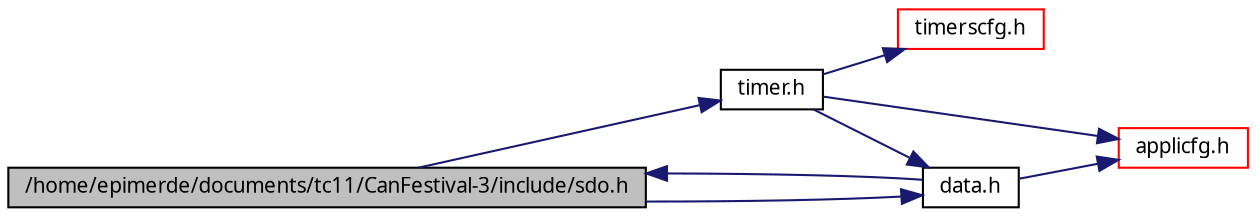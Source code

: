 digraph G
{
  edge [fontname="FreeSans.ttf",fontsize=10,labelfontname="FreeSans.ttf",labelfontsize=10];
  node [fontname="FreeSans.ttf",fontsize=10,shape=record];
  rankdir=LR;
  Node1 [label="/home/epimerde/documents/tc11/CanFestival-3/include/sdo.h",height=0.2,width=0.4,color="black", fillcolor="grey75", style="filled" fontcolor="black"];
  Node1 -> Node2 [color="midnightblue",fontsize=10,style="solid",fontname="FreeSans.ttf"];
  Node2 [label="timer.h",height=0.2,width=0.4,color="black", fillcolor="white", style="filled",URL="$timer_8h.html"];
  Node2 -> Node3 [color="midnightblue",fontsize=10,style="solid",fontname="FreeSans.ttf"];
  Node3 [label="timerscfg.h",height=0.2,width=0.4,color="red", fillcolor="white", style="filled",URL="$win32_2timerscfg_8h.html"];
  Node2 -> Node4 [color="midnightblue",fontsize=10,style="solid",fontname="FreeSans.ttf"];
  Node4 [label="applicfg.h",height=0.2,width=0.4,color="red", fillcolor="white", style="filled",URL="$win32_2applicfg_8h.html"];
  Node2 -> Node5 [color="midnightblue",fontsize=10,style="solid",fontname="FreeSans.ttf"];
  Node5 [label="data.h",height=0.2,width=0.4,color="black", fillcolor="white", style="filled",URL="$data_8h.html"];
  Node5 -> Node4 [color="midnightblue",fontsize=10,style="solid",fontname="FreeSans.ttf"];
  Node5 -> Node1 [color="midnightblue",fontsize=10,style="solid",fontname="FreeSans.ttf"];
  Node1 -> Node5 [color="midnightblue",fontsize=10,style="solid",fontname="FreeSans.ttf"];
}
